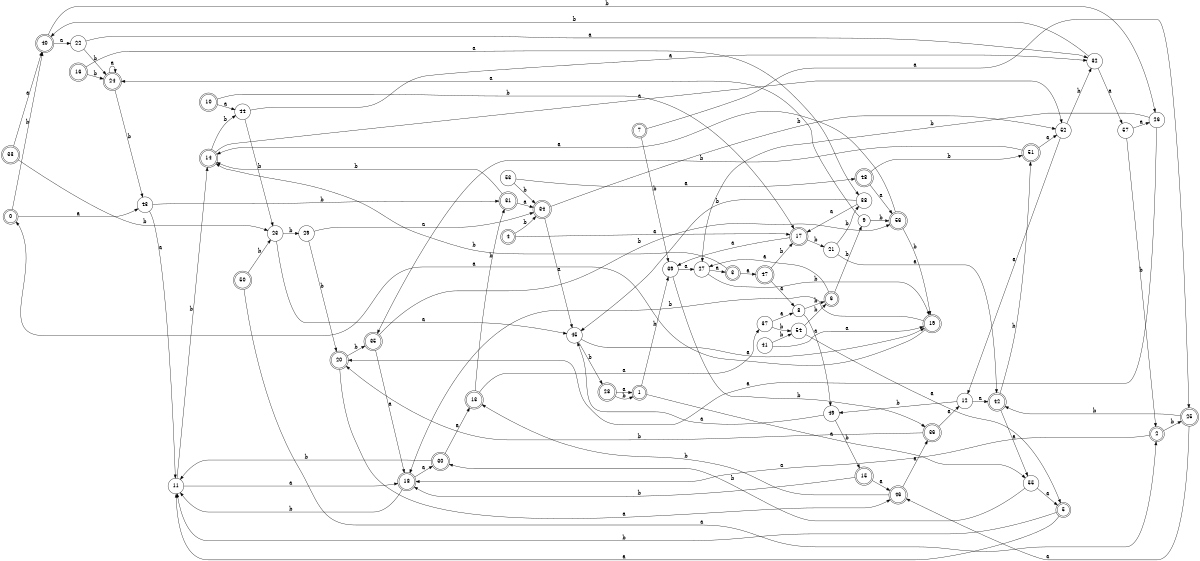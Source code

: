 digraph n47_10 {
__start0 [label="" shape="none"];

rankdir=LR;
size="8,5";

s0 [style="rounded,filled", color="black", fillcolor="white" shape="doublecircle", label="0"];
s1 [style="rounded,filled", color="black", fillcolor="white" shape="doublecircle", label="1"];
s2 [style="rounded,filled", color="black", fillcolor="white" shape="doublecircle", label="2"];
s3 [style="rounded,filled", color="black", fillcolor="white" shape="doublecircle", label="3"];
s4 [style="rounded,filled", color="black", fillcolor="white" shape="doublecircle", label="4"];
s5 [style="rounded,filled", color="black", fillcolor="white" shape="doublecircle", label="5"];
s6 [style="rounded,filled", color="black", fillcolor="white" shape="doublecircle", label="6"];
s7 [style="rounded,filled", color="black", fillcolor="white" shape="doublecircle", label="7"];
s8 [style="filled", color="black", fillcolor="white" shape="circle", label="8"];
s9 [style="filled", color="black", fillcolor="white" shape="circle", label="9"];
s10 [style="rounded,filled", color="black", fillcolor="white" shape="doublecircle", label="10"];
s11 [style="filled", color="black", fillcolor="white" shape="circle", label="11"];
s12 [style="filled", color="black", fillcolor="white" shape="circle", label="12"];
s13 [style="rounded,filled", color="black", fillcolor="white" shape="doublecircle", label="13"];
s14 [style="rounded,filled", color="black", fillcolor="white" shape="doublecircle", label="14"];
s15 [style="rounded,filled", color="black", fillcolor="white" shape="doublecircle", label="15"];
s16 [style="rounded,filled", color="black", fillcolor="white" shape="doublecircle", label="16"];
s17 [style="rounded,filled", color="black", fillcolor="white" shape="doublecircle", label="17"];
s18 [style="rounded,filled", color="black", fillcolor="white" shape="doublecircle", label="18"];
s19 [style="rounded,filled", color="black", fillcolor="white" shape="doublecircle", label="19"];
s20 [style="rounded,filled", color="black", fillcolor="white" shape="doublecircle", label="20"];
s21 [style="filled", color="black", fillcolor="white" shape="circle", label="21"];
s22 [style="filled", color="black", fillcolor="white" shape="circle", label="22"];
s23 [style="filled", color="black", fillcolor="white" shape="circle", label="23"];
s24 [style="rounded,filled", color="black", fillcolor="white" shape="doublecircle", label="24"];
s25 [style="rounded,filled", color="black", fillcolor="white" shape="doublecircle", label="25"];
s26 [style="filled", color="black", fillcolor="white" shape="circle", label="26"];
s27 [style="filled", color="black", fillcolor="white" shape="circle", label="27"];
s28 [style="rounded,filled", color="black", fillcolor="white" shape="doublecircle", label="28"];
s29 [style="filled", color="black", fillcolor="white" shape="circle", label="29"];
s30 [style="rounded,filled", color="black", fillcolor="white" shape="doublecircle", label="30"];
s31 [style="rounded,filled", color="black", fillcolor="white" shape="doublecircle", label="31"];
s32 [style="filled", color="black", fillcolor="white" shape="circle", label="32"];
s33 [style="rounded,filled", color="black", fillcolor="white" shape="doublecircle", label="33"];
s34 [style="rounded,filled", color="black", fillcolor="white" shape="doublecircle", label="34"];
s35 [style="rounded,filled", color="black", fillcolor="white" shape="doublecircle", label="35"];
s36 [style="rounded,filled", color="black", fillcolor="white" shape="doublecircle", label="36"];
s37 [style="filled", color="black", fillcolor="white" shape="circle", label="37"];
s38 [style="filled", color="black", fillcolor="white" shape="circle", label="38"];
s39 [style="filled", color="black", fillcolor="white" shape="circle", label="39"];
s40 [style="rounded,filled", color="black", fillcolor="white" shape="doublecircle", label="40"];
s41 [style="filled", color="black", fillcolor="white" shape="circle", label="41"];
s42 [style="rounded,filled", color="black", fillcolor="white" shape="doublecircle", label="42"];
s43 [style="filled", color="black", fillcolor="white" shape="circle", label="43"];
s44 [style="filled", color="black", fillcolor="white" shape="circle", label="44"];
s45 [style="filled", color="black", fillcolor="white" shape="circle", label="45"];
s46 [style="rounded,filled", color="black", fillcolor="white" shape="doublecircle", label="46"];
s47 [style="rounded,filled", color="black", fillcolor="white" shape="doublecircle", label="47"];
s48 [style="rounded,filled", color="black", fillcolor="white" shape="doublecircle", label="48"];
s49 [style="filled", color="black", fillcolor="white" shape="circle", label="49"];
s50 [style="rounded,filled", color="black", fillcolor="white" shape="doublecircle", label="50"];
s51 [style="rounded,filled", color="black", fillcolor="white" shape="doublecircle", label="51"];
s52 [style="filled", color="black", fillcolor="white" shape="circle", label="52"];
s53 [style="filled", color="black", fillcolor="white" shape="circle", label="53"];
s54 [style="filled", color="black", fillcolor="white" shape="circle", label="54"];
s55 [style="filled", color="black", fillcolor="white" shape="circle", label="55"];
s56 [style="rounded,filled", color="black", fillcolor="white" shape="doublecircle", label="56"];
s57 [style="filled", color="black", fillcolor="white" shape="circle", label="57"];
s0 -> s43 [label="a"];
s0 -> s40 [label="b"];
s1 -> s55 [label="a"];
s1 -> s39 [label="b"];
s2 -> s18 [label="a"];
s2 -> s25 [label="b"];
s3 -> s47 [label="a"];
s3 -> s14 [label="b"];
s4 -> s17 [label="a"];
s4 -> s34 [label="b"];
s5 -> s11 [label="a"];
s5 -> s11 [label="b"];
s6 -> s27 [label="a"];
s6 -> s9 [label="b"];
s7 -> s25 [label="a"];
s7 -> s39 [label="b"];
s8 -> s49 [label="a"];
s8 -> s6 [label="b"];
s9 -> s24 [label="a"];
s9 -> s56 [label="b"];
s10 -> s44 [label="a"];
s10 -> s17 [label="b"];
s11 -> s18 [label="a"];
s11 -> s14 [label="b"];
s12 -> s42 [label="a"];
s12 -> s49 [label="b"];
s13 -> s37 [label="a"];
s13 -> s31 [label="b"];
s14 -> s52 [label="a"];
s14 -> s44 [label="b"];
s15 -> s46 [label="a"];
s15 -> s18 [label="b"];
s16 -> s38 [label="a"];
s16 -> s24 [label="b"];
s17 -> s39 [label="a"];
s17 -> s21 [label="b"];
s18 -> s30 [label="a"];
s18 -> s11 [label="b"];
s19 -> s0 [label="a"];
s19 -> s18 [label="b"];
s20 -> s46 [label="a"];
s20 -> s35 [label="b"];
s21 -> s42 [label="a"];
s21 -> s38 [label="b"];
s22 -> s32 [label="a"];
s22 -> s24 [label="b"];
s23 -> s45 [label="a"];
s23 -> s29 [label="b"];
s24 -> s24 [label="a"];
s24 -> s43 [label="b"];
s25 -> s46 [label="a"];
s25 -> s42 [label="b"];
s26 -> s20 [label="a"];
s26 -> s27 [label="b"];
s27 -> s3 [label="a"];
s27 -> s19 [label="b"];
s28 -> s1 [label="a"];
s28 -> s1 [label="b"];
s29 -> s34 [label="a"];
s29 -> s20 [label="b"];
s30 -> s13 [label="a"];
s30 -> s11 [label="b"];
s31 -> s34 [label="a"];
s31 -> s14 [label="b"];
s32 -> s57 [label="a"];
s32 -> s40 [label="b"];
s33 -> s40 [label="a"];
s33 -> s23 [label="b"];
s34 -> s45 [label="a"];
s34 -> s52 [label="b"];
s35 -> s18 [label="a"];
s35 -> s56 [label="b"];
s36 -> s12 [label="a"];
s36 -> s20 [label="b"];
s37 -> s8 [label="a"];
s37 -> s54 [label="b"];
s38 -> s17 [label="a"];
s38 -> s45 [label="b"];
s39 -> s27 [label="a"];
s39 -> s36 [label="b"];
s40 -> s22 [label="a"];
s40 -> s26 [label="b"];
s41 -> s19 [label="a"];
s41 -> s54 [label="b"];
s42 -> s55 [label="a"];
s42 -> s51 [label="b"];
s43 -> s11 [label="a"];
s43 -> s31 [label="b"];
s44 -> s32 [label="a"];
s44 -> s23 [label="b"];
s45 -> s19 [label="a"];
s45 -> s28 [label="b"];
s46 -> s36 [label="a"];
s46 -> s13 [label="b"];
s47 -> s8 [label="a"];
s47 -> s17 [label="b"];
s48 -> s56 [label="a"];
s48 -> s51 [label="b"];
s49 -> s45 [label="a"];
s49 -> s15 [label="b"];
s50 -> s2 [label="a"];
s50 -> s23 [label="b"];
s51 -> s52 [label="a"];
s51 -> s35 [label="b"];
s52 -> s12 [label="a"];
s52 -> s32 [label="b"];
s53 -> s48 [label="a"];
s53 -> s34 [label="b"];
s54 -> s5 [label="a"];
s54 -> s6 [label="b"];
s55 -> s5 [label="a"];
s55 -> s30 [label="b"];
s56 -> s14 [label="a"];
s56 -> s19 [label="b"];
s57 -> s26 [label="a"];
s57 -> s2 [label="b"];

}